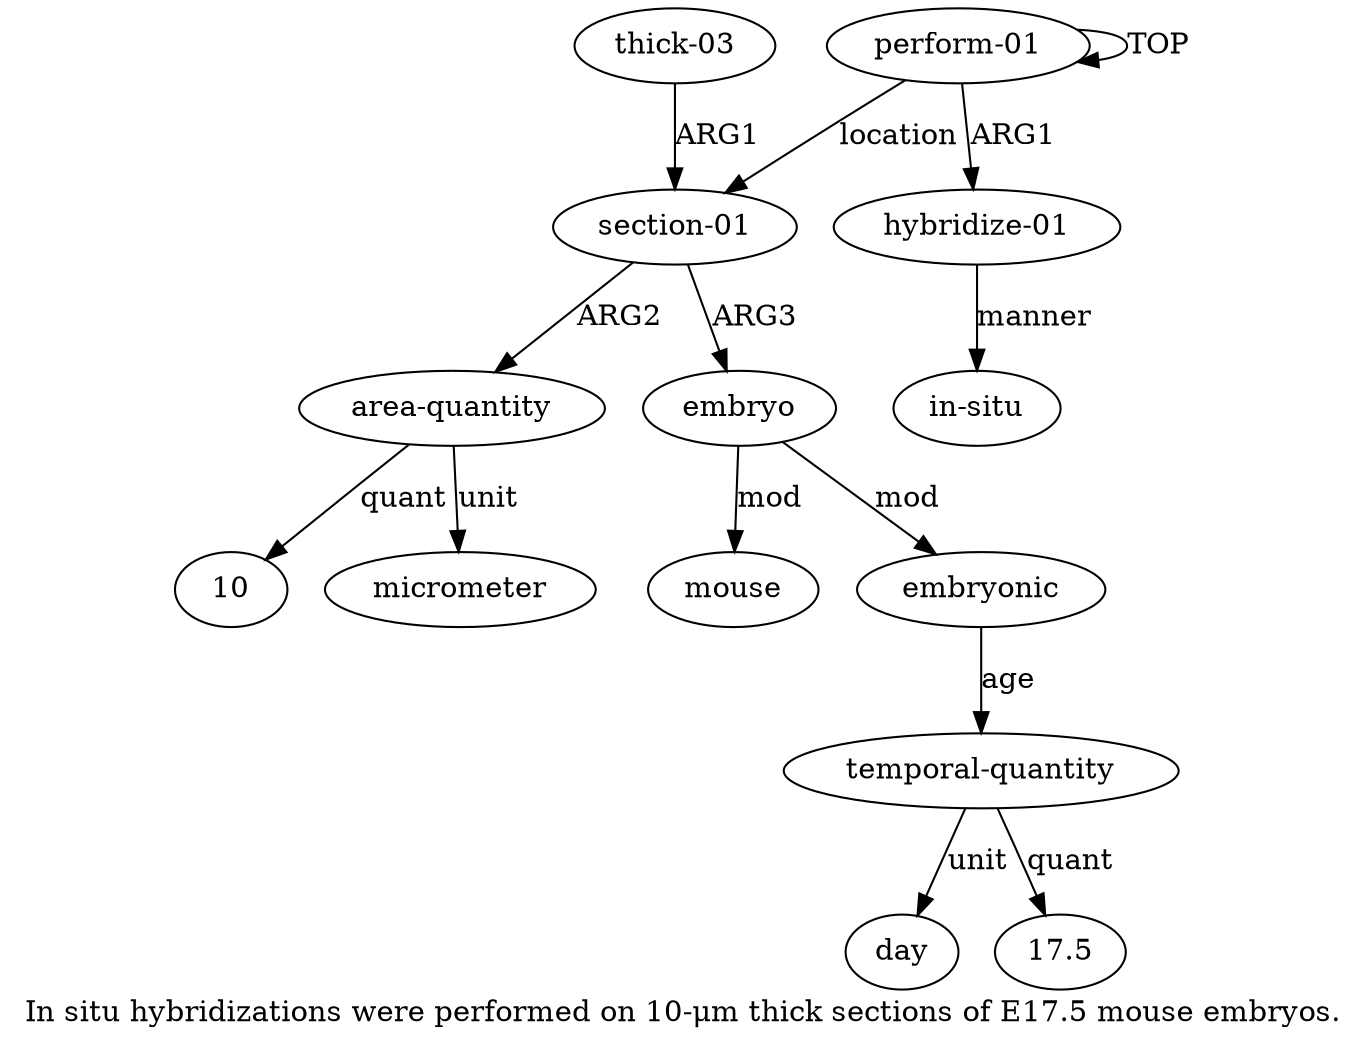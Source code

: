 digraph  {
	graph [label="In situ hybridizations were performed on 10-μm thick sections of E17.5 mouse embryos."];
	node [label="\N"];
	a11	 [color=black,
		gold_ind=11,
		gold_label="thick-03",
		label="thick-03",
		test_ind=11,
		test_label="thick-03"];
	a3	 [color=black,
		gold_ind=3,
		gold_label="section-01",
		label="section-01",
		test_ind=3,
		test_label="section-01"];
	a11 -> a3 [key=0,
	color=black,
	gold_label=ARG1,
	label=ARG1,
	test_label=ARG1];
a10 [color=black,
	gold_ind=10,
	gold_label=day,
	label=day,
	test_ind=10,
	test_label=day];
"a9 17.5" [color=black,
	gold_ind=-1,
	gold_label=17.5,
	label=17.5,
	test_ind=-1,
	test_label=17.5];
"a4 10" [color=black,
	gold_ind=-1,
	gold_label=10,
	label=10,
	test_ind=-1,
	test_label=10];
a1 [color=black,
	gold_ind=1,
	gold_label="hybridize-01",
	label="hybridize-01",
	test_ind=1,
	test_label="hybridize-01"];
a2 [color=black,
	gold_ind=2,
	gold_label="in-situ",
	label="in-situ",
	test_ind=2,
	test_label="in-situ"];
a1 -> a2 [key=0,
color=black,
gold_label=manner,
label=manner,
test_label=manner];
a0 [color=black,
gold_ind=0,
gold_label="perform-01",
label="perform-01",
test_ind=0,
test_label="perform-01"];
a0 -> a1 [key=0,
color=black,
gold_label=ARG1,
label=ARG1,
test_label=ARG1];
a0 -> a0 [key=0,
color=black,
gold_label=TOP,
label=TOP,
test_label=TOP];
a0 -> a3 [key=0,
color=black,
gold_label=location,
label=location,
test_label=location];
a4 [color=black,
gold_ind=4,
gold_label="area-quantity",
label="area-quantity",
test_ind=4,
test_label="area-quantity"];
a3 -> a4 [key=0,
color=black,
gold_label=ARG2,
label=ARG2,
test_label=ARG2];
a6 [color=black,
gold_ind=6,
gold_label=embryo,
label=embryo,
test_ind=6,
test_label=embryo];
a3 -> a6 [key=0,
color=black,
gold_label=ARG3,
label=ARG3,
test_label=ARG3];
a5 [color=black,
gold_ind=5,
gold_label=micrometer,
label=micrometer,
test_ind=5,
test_label=micrometer];
a4 -> "a4 10" [key=0,
color=black,
gold_label=quant,
label=quant,
test_label=quant];
a4 -> a5 [key=0,
color=black,
gold_label=unit,
label=unit,
test_label=unit];
a7 [color=black,
gold_ind=7,
gold_label=mouse,
label=mouse,
test_ind=7,
test_label=mouse];
a6 -> a7 [key=0,
color=black,
gold_label=mod,
label=mod,
test_label=mod];
a8 [color=black,
gold_ind=8,
gold_label=embryonic,
label=embryonic,
test_ind=8,
test_label=embryonic];
a6 -> a8 [key=0,
color=black,
gold_label=mod,
label=mod,
test_label=mod];
a9 [color=black,
gold_ind=9,
gold_label="temporal-quantity",
label="temporal-quantity",
test_ind=9,
test_label="temporal-quantity"];
a9 -> a10 [key=0,
color=black,
gold_label=unit,
label=unit,
test_label=unit];
a9 -> "a9 17.5" [key=0,
color=black,
gold_label=quant,
label=quant,
test_label=quant];
a8 -> a9 [key=0,
color=black,
gold_label=age,
label=age,
test_label=age];
}
